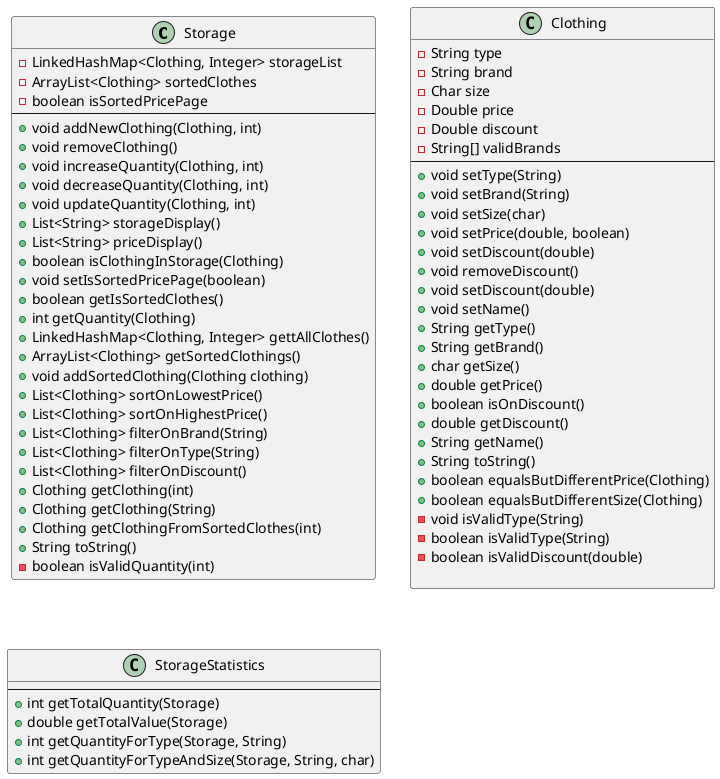 @startuml core

class Storage
{
    -LinkedHashMap<Clothing, Integer> storageList
    -ArrayList<Clothing> sortedClothes
    -boolean isSortedPricePage
    --
    +void addNewClothing(Clothing, int)
    +void removeClothing()
    +void increaseQuantity(Clothing, int)
    +void decreaseQuantity(Clothing, int)
    +void updateQuantity(Clothing, int)
    +List<String> storageDisplay()
    +List<String> priceDisplay()
    +boolean isClothingInStorage(Clothing)
    +void setIsSortedPricePage(boolean)
    +boolean getIsSortedClothes()
    +int getQuantity(Clothing)
    +LinkedHashMap<Clothing, Integer> gettAllClothes()
    +ArrayList<Clothing> getSortedClothings()
    +void addSortedClothing(Clothing clothing)
    +List<Clothing> sortOnLowestPrice()
    +List<Clothing> sortOnHighestPrice()
    +List<Clothing> filterOnBrand(String)
    +List<Clothing> filterOnType(String)
    +List<Clothing> filterOnDiscount()
    +Clothing getClothing(int)
    +Clothing getClothing(String)
    +Clothing getClothingFromSortedClothes(int)
    +String toString()
    -boolean isValidQuantity(int)
}

class Clothing
{
    -String type
    -String brand
    -Char size
    -Double price
    -Double discount
    -String[] validBrands
    --
    +void setType(String)
    +void setBrand(String)
    +void setSize(char)
    +void setPrice(double, boolean)
    +void setDiscount(double)
    +void removeDiscount()
    +void setDiscount(double)
    +void setName()
    +String getType()
    +String getBrand()
    +char getSize()
    +double getPrice()
    +boolean isOnDiscount()
    +double getDiscount()
    +String getName()
    +String toString()
    +boolean equalsButDifferentPrice(Clothing)
    +boolean equalsButDifferentSize(Clothing)
    -void isValidType(String)
    -boolean isValidType(String)
    -boolean isValidDiscount(double)

}

class StorageStatistics 
{
    --
    +int getTotalQuantity(Storage)
    +double getTotalValue(Storage)
    +int getQuantityForType(Storage, String)
    +int getQuantityForTypeAndSize(Storage, String, char)
}


@enduml